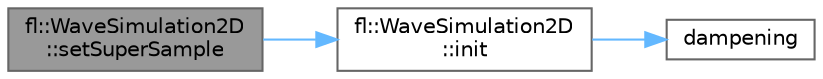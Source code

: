 digraph "fl::WaveSimulation2D::setSuperSample"
{
 // INTERACTIVE_SVG=YES
 // LATEX_PDF_SIZE
  bgcolor="transparent";
  edge [fontname=Helvetica,fontsize=10,labelfontname=Helvetica,labelfontsize=10];
  node [fontname=Helvetica,fontsize=10,shape=box,height=0.2,width=0.4];
  rankdir="LR";
  Node1 [id="Node000001",label="fl::WaveSimulation2D\l::setSuperSample",height=0.2,width=0.4,color="gray40", fillcolor="grey60", style="filled", fontcolor="black",tooltip=" "];
  Node1 -> Node2 [id="edge1_Node000001_Node000002",color="steelblue1",style="solid",tooltip=" "];
  Node2 [id="Node000002",label="fl::WaveSimulation2D\l::init",height=0.2,width=0.4,color="grey40", fillcolor="white", style="filled",URL="$da/d47/classfl_1_1_wave_simulation2_d_ae729085b341ecdaef1ea2c4fa18bac40.html#ae729085b341ecdaef1ea2c4fa18bac40",tooltip=" "];
  Node2 -> Node3 [id="edge2_Node000002_Node000003",color="steelblue1",style="solid",tooltip=" "];
  Node3 [id="Node000003",label="dampening",height=0.2,width=0.4,color="grey40", fillcolor="white", style="filled",URL="$d8/d78/examples_2_wave_2wave_8h_aa7d6eb4e4f91328bcee5e19a6a76ee4e.html#aa7d6eb4e4f91328bcee5e19a6a76ee4e",tooltip=" "];
}
